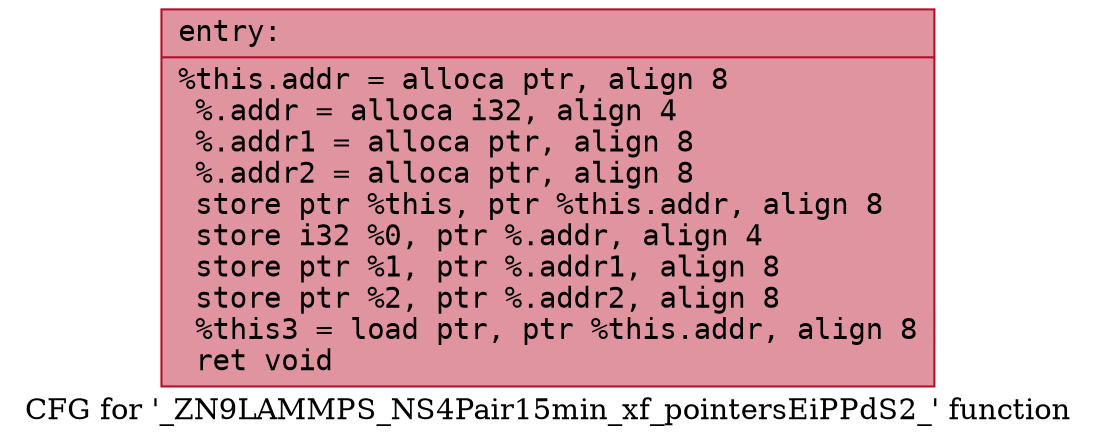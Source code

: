 digraph "CFG for '_ZN9LAMMPS_NS4Pair15min_xf_pointersEiPPdS2_' function" {
	label="CFG for '_ZN9LAMMPS_NS4Pair15min_xf_pointersEiPPdS2_' function";

	Node0x55f528d9cc50 [shape=record,color="#b70d28ff", style=filled, fillcolor="#b70d2870" fontname="Courier",label="{entry:\l|  %this.addr = alloca ptr, align 8\l  %.addr = alloca i32, align 4\l  %.addr1 = alloca ptr, align 8\l  %.addr2 = alloca ptr, align 8\l  store ptr %this, ptr %this.addr, align 8\l  store i32 %0, ptr %.addr, align 4\l  store ptr %1, ptr %.addr1, align 8\l  store ptr %2, ptr %.addr2, align 8\l  %this3 = load ptr, ptr %this.addr, align 8\l  ret void\l}"];
}
